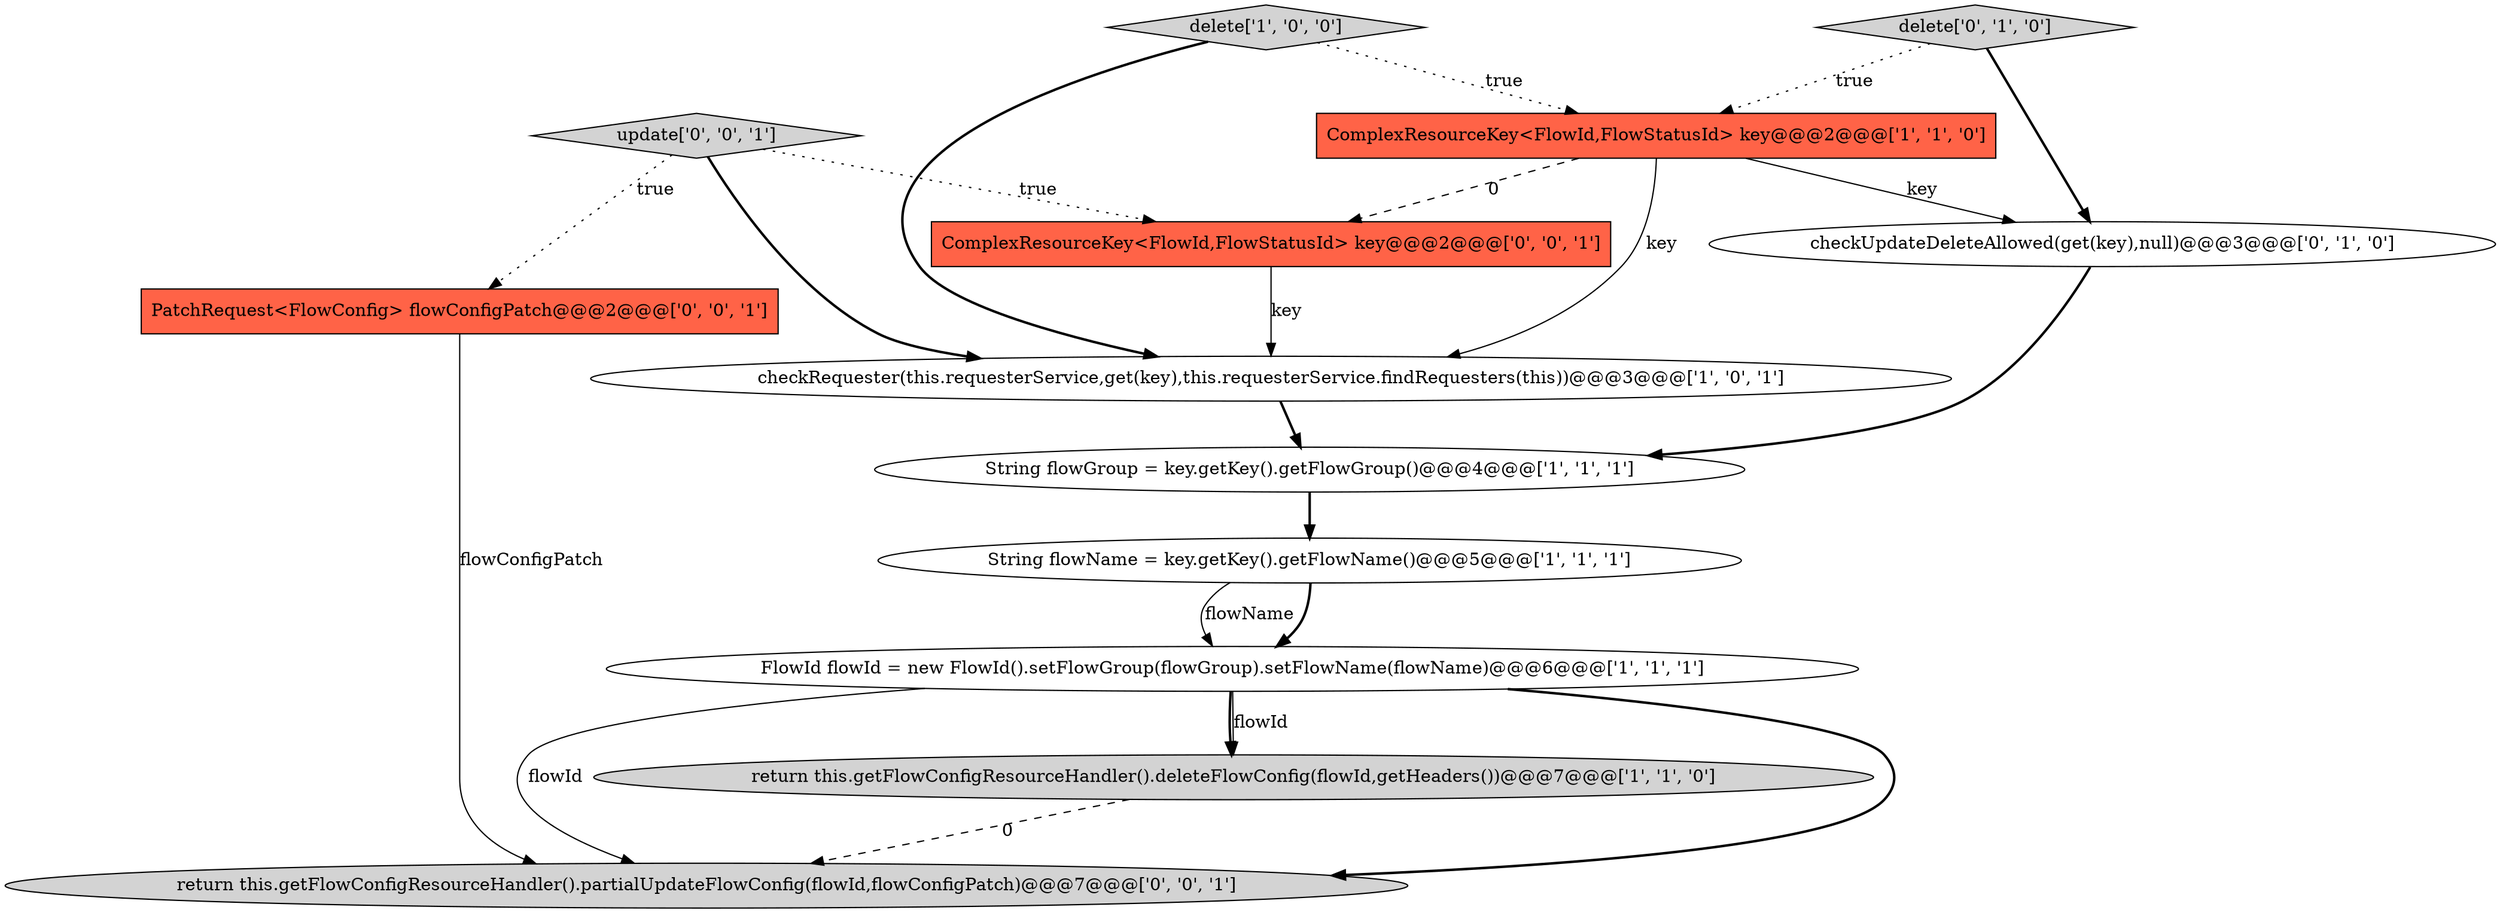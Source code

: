 digraph {
10 [style = filled, label = "return this.getFlowConfigResourceHandler().partialUpdateFlowConfig(flowId,flowConfigPatch)@@@7@@@['0', '0', '1']", fillcolor = lightgray, shape = ellipse image = "AAA0AAABBB3BBB"];
0 [style = filled, label = "String flowName = key.getKey().getFlowName()@@@5@@@['1', '1', '1']", fillcolor = white, shape = ellipse image = "AAA0AAABBB1BBB"];
9 [style = filled, label = "PatchRequest<FlowConfig> flowConfigPatch@@@2@@@['0', '0', '1']", fillcolor = tomato, shape = box image = "AAA0AAABBB3BBB"];
6 [style = filled, label = "FlowId flowId = new FlowId().setFlowGroup(flowGroup).setFlowName(flowName)@@@6@@@['1', '1', '1']", fillcolor = white, shape = ellipse image = "AAA0AAABBB1BBB"];
4 [style = filled, label = "checkRequester(this.requesterService,get(key),this.requesterService.findRequesters(this))@@@3@@@['1', '0', '1']", fillcolor = white, shape = ellipse image = "AAA0AAABBB1BBB"];
5 [style = filled, label = "String flowGroup = key.getKey().getFlowGroup()@@@4@@@['1', '1', '1']", fillcolor = white, shape = ellipse image = "AAA0AAABBB1BBB"];
3 [style = filled, label = "ComplexResourceKey<FlowId,FlowStatusId> key@@@2@@@['1', '1', '0']", fillcolor = tomato, shape = box image = "AAA0AAABBB1BBB"];
11 [style = filled, label = "ComplexResourceKey<FlowId,FlowStatusId> key@@@2@@@['0', '0', '1']", fillcolor = tomato, shape = box image = "AAA0AAABBB3BBB"];
7 [style = filled, label = "checkUpdateDeleteAllowed(get(key),null)@@@3@@@['0', '1', '0']", fillcolor = white, shape = ellipse image = "AAA0AAABBB2BBB"];
12 [style = filled, label = "update['0', '0', '1']", fillcolor = lightgray, shape = diamond image = "AAA0AAABBB3BBB"];
2 [style = filled, label = "return this.getFlowConfigResourceHandler().deleteFlowConfig(flowId,getHeaders())@@@7@@@['1', '1', '0']", fillcolor = lightgray, shape = ellipse image = "AAA0AAABBB1BBB"];
1 [style = filled, label = "delete['1', '0', '0']", fillcolor = lightgray, shape = diamond image = "AAA0AAABBB1BBB"];
8 [style = filled, label = "delete['0', '1', '0']", fillcolor = lightgray, shape = diamond image = "AAA0AAABBB2BBB"];
0->6 [style = bold, label=""];
3->4 [style = solid, label="key"];
12->11 [style = dotted, label="true"];
0->6 [style = solid, label="flowName"];
4->5 [style = bold, label=""];
12->4 [style = bold, label=""];
2->10 [style = dashed, label="0"];
3->11 [style = dashed, label="0"];
6->2 [style = bold, label=""];
6->10 [style = bold, label=""];
5->0 [style = bold, label=""];
1->3 [style = dotted, label="true"];
3->7 [style = solid, label="key"];
11->4 [style = solid, label="key"];
12->9 [style = dotted, label="true"];
1->4 [style = bold, label=""];
7->5 [style = bold, label=""];
8->7 [style = bold, label=""];
9->10 [style = solid, label="flowConfigPatch"];
6->2 [style = solid, label="flowId"];
6->10 [style = solid, label="flowId"];
8->3 [style = dotted, label="true"];
}
